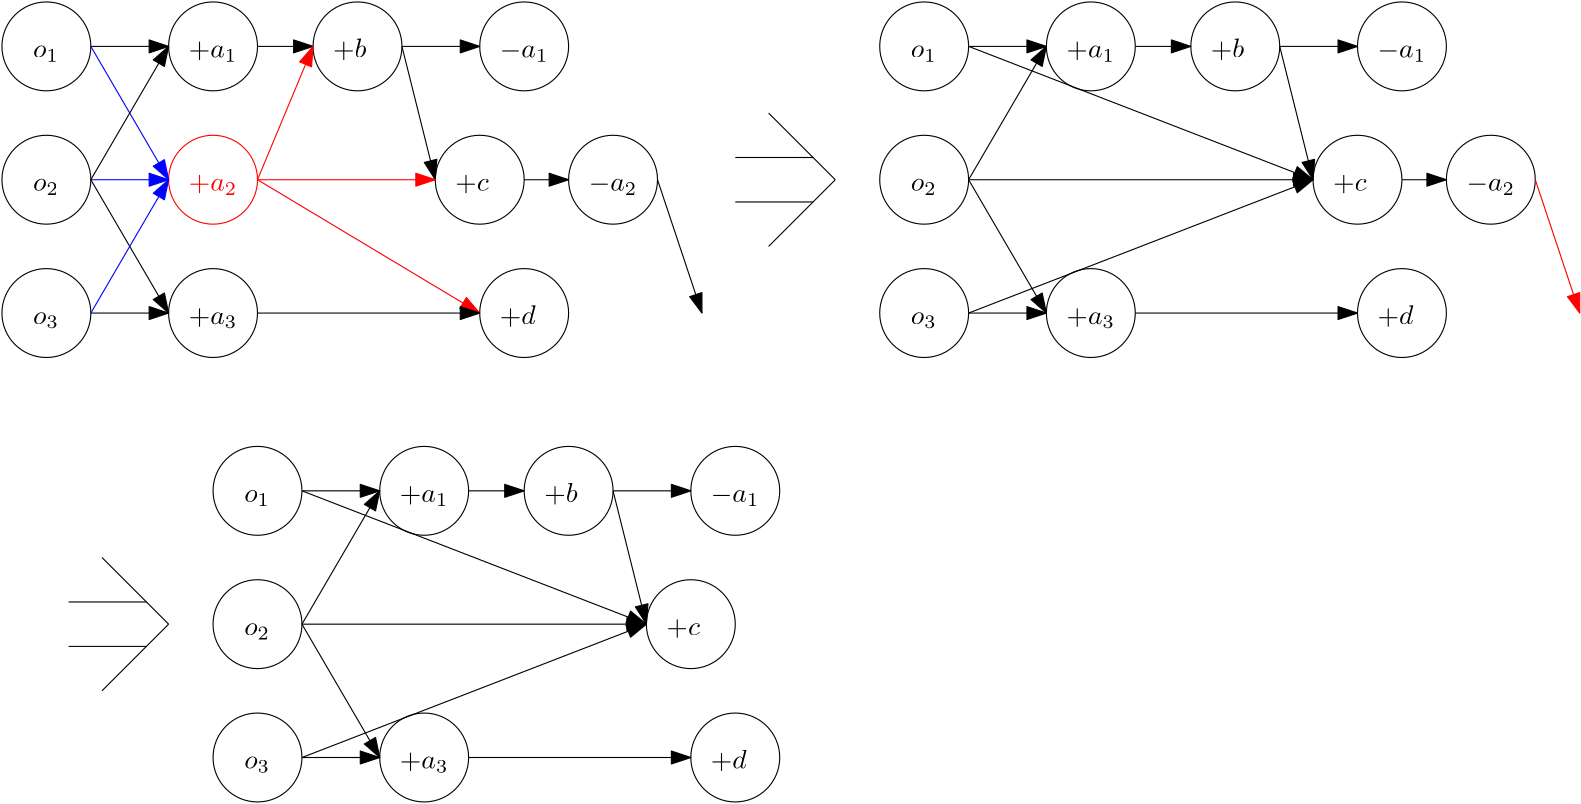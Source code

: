 <?xml version="1.0"?>
<!DOCTYPE ipe SYSTEM "ipe.dtd">
<ipe version="70107" creator="Ipe 7.1.7">
<info created="D:20151003110714" modified="D:20171229133558"/>
<preamble>\usepackage[version=0.96]{pgf}
\usepackage{tikz}
\usetikzlibrary{arrows,shapes,snakes,automata,backgrounds,petri}
\usepackage[latin1]{inputenc}
\usepackage{verbatim}</preamble>
<ipestyle name="basic">
<symbol name="arrow/arc(spx)">
<path stroke="sym-stroke" fill="sym-stroke" pen="sym-pen">
0 0 m
-1 0.333 l
-1 -0.333 l
h
</path>
</symbol>
<symbol name="arrow/farc(spx)">
<path stroke="sym-stroke" fill="white" pen="sym-pen">
0 0 m
-1 0.333 l
-1 -0.333 l
h
</path>
</symbol>
<symbol name="arrow/ptarc(spx)">
<path stroke="sym-stroke" fill="sym-stroke" pen="sym-pen">
0 0 m
-1 0.333 l
-0.8 0 l
-1 -0.333 l
h
</path>
</symbol>
<symbol name="arrow/fptarc(spx)">
<path stroke="sym-stroke" fill="white" pen="sym-pen">
0 0 m
-1 0.333 l
-0.8 0 l
-1 -0.333 l
h
</path>
</symbol>
<symbol name="mark/circle(sx)" transformations="translations">
<path fill="sym-stroke">
0.6 0 0 0.6 0 0 e
0.4 0 0 0.4 0 0 e
</path>
</symbol>
<symbol name="mark/disk(sx)" transformations="translations">
<path fill="sym-stroke">
0.6 0 0 0.6 0 0 e
</path>
</symbol>
<symbol name="mark/fdisk(sfx)" transformations="translations">
<group>
<path fill="sym-fill">
0.5 0 0 0.5 0 0 e
</path>
<path fill="sym-stroke" fillrule="eofill">
0.6 0 0 0.6 0 0 e
0.4 0 0 0.4 0 0 e
</path>
</group>
</symbol>
<symbol name="mark/box(sx)" transformations="translations">
<path fill="sym-stroke" fillrule="eofill">
-0.6 -0.6 m
0.6 -0.6 l
0.6 0.6 l
-0.6 0.6 l
h
-0.4 -0.4 m
0.4 -0.4 l
0.4 0.4 l
-0.4 0.4 l
h
</path>
</symbol>
<symbol name="mark/square(sx)" transformations="translations">
<path fill="sym-stroke">
-0.6 -0.6 m
0.6 -0.6 l
0.6 0.6 l
-0.6 0.6 l
h
</path>
</symbol>
<symbol name="mark/fsquare(sfx)" transformations="translations">
<group>
<path fill="sym-fill">
-0.5 -0.5 m
0.5 -0.5 l
0.5 0.5 l
-0.5 0.5 l
h
</path>
<path fill="sym-stroke" fillrule="eofill">
-0.6 -0.6 m
0.6 -0.6 l
0.6 0.6 l
-0.6 0.6 l
h
-0.4 -0.4 m
0.4 -0.4 l
0.4 0.4 l
-0.4 0.4 l
h
</path>
</group>
</symbol>
<symbol name="mark/cross(sx)" transformations="translations">
<group>
<path fill="sym-stroke">
-0.43 -0.57 m
0.57 0.43 l
0.43 0.57 l
-0.57 -0.43 l
h
</path>
<path fill="sym-stroke">
-0.43 0.57 m
0.57 -0.43 l
0.43 -0.57 l
-0.57 0.43 l
h
</path>
</group>
</symbol>
<symbol name="arrow/fnormal(spx)">
<path stroke="sym-stroke" fill="white" pen="sym-pen">
0 0 m
-1 0.333 l
-1 -0.333 l
h
</path>
</symbol>
<symbol name="arrow/pointed(spx)">
<path stroke="sym-stroke" fill="sym-stroke" pen="sym-pen">
0 0 m
-1 0.333 l
-0.8 0 l
-1 -0.333 l
h
</path>
</symbol>
<symbol name="arrow/fpointed(spx)">
<path stroke="sym-stroke" fill="white" pen="sym-pen">
0 0 m
-1 0.333 l
-0.8 0 l
-1 -0.333 l
h
</path>
</symbol>
<symbol name="arrow/linear(spx)">
<path stroke="sym-stroke" pen="sym-pen">
-1 0.333 m
0 0 l
-1 -0.333 l
</path>
</symbol>
<symbol name="arrow/fdouble(spx)">
<path stroke="sym-stroke" fill="white" pen="sym-pen">
0 0 m
-1 0.333 l
-1 -0.333 l
h
-1 0 m
-2 0.333 l
-2 -0.333 l
h
</path>
</symbol>
<symbol name="arrow/double(spx)">
<path stroke="sym-stroke" fill="sym-stroke" pen="sym-pen">
0 0 m
-1 0.333 l
-1 -0.333 l
h
-1 0 m
-2 0.333 l
-2 -0.333 l
h
</path>
</symbol>
<pen name="heavier" value="0.8"/>
<pen name="fat" value="1.2"/>
<pen name="ultrafat" value="2"/>
<symbolsize name="large" value="5"/>
<symbolsize name="small" value="2"/>
<symbolsize name="tiny" value="1.1"/>
<arrowsize name="large" value="10"/>
<arrowsize name="small" value="5"/>
<arrowsize name="tiny" value="3"/>
<color name="red" value="1 0 0"/>
<color name="green" value="0 1 0"/>
<color name="blue" value="0 0 1"/>
<color name="yellow" value="1 1 0"/>
<color name="orange" value="1 0.647 0"/>
<color name="gold" value="1 0.843 0"/>
<color name="purple" value="0.627 0.125 0.941"/>
<color name="gray" value="0.745"/>
<color name="brown" value="0.647 0.165 0.165"/>
<color name="navy" value="0 0 0.502"/>
<color name="pink" value="1 0.753 0.796"/>
<color name="seagreen" value="0.18 0.545 0.341"/>
<color name="turquoise" value="0.251 0.878 0.816"/>
<color name="violet" value="0.933 0.51 0.933"/>
<color name="darkblue" value="0 0 0.545"/>
<color name="darkcyan" value="0 0.545 0.545"/>
<color name="darkgray" value="0.663"/>
<color name="darkgreen" value="0 0.392 0"/>
<color name="darkmagenta" value="0.545 0 0.545"/>
<color name="darkorange" value="1 0.549 0"/>
<color name="darkred" value="0.545 0 0"/>
<color name="lightblue" value="0.678 0.847 0.902"/>
<color name="lightcyan" value="0.878 1 1"/>
<color name="lightgray" value="0.827"/>
<color name="lightgreen" value="0.565 0.933 0.565"/>
<color name="lightyellow" value="1 1 0.878"/>
<dashstyle name="dashed" value="[4] 0"/>
<dashstyle name="dotted" value="[1 3] 0"/>
<dashstyle name="dash dotted" value="[4 2 1 2] 0"/>
<dashstyle name="dash dot dotted" value="[4 2 1 2 1 2] 0"/>
<textsize name="large" value="\large"/>
<textsize name="small" value="\small"/>
<textsize name="tiny" value="\tiny"/>
<textsize name="Large" value="\Large"/>
<textsize name="LARGE" value="\LARGE"/>
<textsize name="huge" value="\huge"/>
<textsize name="Huge" value="\Huge"/>
<textsize name="footnote" value="\footnotesize"/>
<textstyle name="center" begin="\begin{center}" end="\end{center}"/>
<textstyle name="itemize" begin="\begin{itemize}" end="\end{itemize}"/>
<textstyle name="item" begin="\begin{itemize}\item{}" end="\end{itemize}"/>
<gridsize name="4 pts" value="4"/>
<gridsize name="8 pts (~3 mm)" value="8"/>
<gridsize name="16 pts (~6 mm)" value="16"/>
<gridsize name="32 pts (~12 mm)" value="32"/>
<gridsize name="10 pts (~3.5 mm)" value="10"/>
<gridsize name="20 pts (~7 mm)" value="20"/>
<gridsize name="14 pts (~5 mm)" value="14"/>
<gridsize name="28 pts (~10 mm)" value="28"/>
<gridsize name="56 pts (~20 mm)" value="56"/>
<anglesize name="90 deg" value="90"/>
<anglesize name="60 deg" value="60"/>
<anglesize name="45 deg" value="45"/>
<anglesize name="30 deg" value="30"/>
<anglesize name="22.5 deg" value="22.5"/>
<tiling name="falling" angle="-60" step="4" width="1"/>
<tiling name="rising" angle="30" step="4" width="1"/>
</ipestyle>
<page>
<layer name="alpha"/>
<view layers="alpha" active="alpha"/>
<path layer="alpha" stroke="black" arrow="normal/normal">
36 448 m
64 448 l
</path>
<path matrix="1 0 0 1 -272 64" stroke="black">
16 0 0 16 352 384 e
</path>
<text matrix="1 0 0 1 7.205 8" transformations="translations" pos="64 436" stroke="black" type="label" width="17.484" height="5.816" depth="1.49" valign="baseline">$+a_1$</text>
<path matrix="1 0 0 1 -332 64" stroke="black">
16 0 0 16 352 384 e
</path>
<text matrix="1 0 0 1 -48.795 8" transformations="translations" pos="64 436" stroke="black" type="label" width="9.298" height="4.294" depth="1.49" valign="baseline">$o_1$</text>
<path matrix="1 0 0 1 0 -48" stroke="blue" arrow="normal/normal">
36 448 m
64 448 l
</path>
<path matrix="1 0 0 1 -272 16" stroke="red">
16 0 0 16 352 384 e
</path>
<text matrix="1 0 0 1 7.205 -40" transformations="translations" pos="64 436" stroke="red" type="label" width="17.484" height="5.816" depth="1.49" valign="baseline">$+a_2$</text>
<path matrix="1 0 0 1 -332 16" stroke="black">
16 0 0 16 352 384 e
</path>
<text matrix="1 0 0 1 -48.795 -40" transformations="translations" pos="64 436" stroke="black" type="label" width="9.298" height="4.294" depth="1.49" valign="baseline">$o_2$</text>
<path matrix="1 0 0 1 0 -96" stroke="black" arrow="normal/normal">
36 448 m
64 448 l
</path>
<path matrix="1 0 0 1 -272 -32" stroke="black">
16 0 0 16 352 384 e
</path>
<text matrix="1 0 0 1 7.205 -88" transformations="translations" pos="64 436" stroke="black" type="label" width="17.484" height="5.816" depth="1.49" valign="baseline">$+a_3$</text>
<path matrix="1 0 0 1 -332 -32" stroke="black">
16 0 0 16 352 384 e
</path>
<text matrix="1 0 0 1 -48.795 -88" transformations="translations" pos="64 436" stroke="black" type="label" width="9.298" height="4.294" depth="1.49" valign="baseline">$o_3$</text>
<path stroke="blue" arrow="normal/normal">
36 448 m
64 400 l
</path>
<path stroke="black" arrow="normal/normal">
36 400 m
64 448 l
</path>
<path stroke="black" arrow="normal/normal">
36 400 m
64 352 l
</path>
<path stroke="blue" arrow="normal/normal">
36 352 m
64 400 l
</path>
<path matrix="1 0 0 1 -220 64" stroke="black">
16 0 0 16 352 384 e
</path>
<text matrix="1 0 0 1 59.205 8" transformations="translations" pos="64 436" stroke="black" type="label" width="12.024" height="6.919" depth="0.83" valign="baseline">$+b$</text>
<path matrix="1 0 0 1 -160 64" stroke="black">
16 0 0 16 352 384 e
</path>
<text matrix="1 0 0 1 119.205 8" transformations="translations" pos="64 436" stroke="black" type="label" width="17.484" height="5.816" depth="1.49" valign="baseline">$-a_1$</text>
<path matrix="1 0 0 1 -160 -32" stroke="black">
16 0 0 16 352 384 e
</path>
<text matrix="1 0 0 1 119.205 -88" transformations="translations" pos="64 436" stroke="black" type="label" width="12.934" height="6.919" depth="0.83" valign="baseline">$+d$</text>
<path stroke="black" arrow="normal/normal">
96 448 m
116 448 l
</path>
<path stroke="black" arrow="normal/normal">
148 448 m
176 448 l
</path>
<path stroke="red" arrow="normal/normal">
96 400 m
116 448 l
</path>
<path stroke="red" arrow="normal/normal">
96 400 m
176 352 l
</path>
<path stroke="black" arrow="normal/normal">
96 352 m
176 352 l
</path>
<path matrix="1 0 0 1 -176 16" stroke="black">
16 0 0 16 352 384 e
</path>
<text matrix="1 0 0 1 103.205 -40" transformations="translations" pos="64 436" stroke="black" type="label" width="12.06" height="5.812" depth="0.83" valign="baseline">$+c$</text>
<path stroke="black" arrow="normal/normal">
148 448 m
160 400 l
</path>
<path stroke="red" arrow="normal/normal">
96 400 m
160 400 l
</path>
<path matrix="1 0 0 1 -128 16" stroke="black">
16 0 0 16 352 384 e
</path>
<text matrix="1 0 0 1 151.205 -40" transformations="translations" pos="64 436" stroke="black" type="label" width="17.484" height="5.816" depth="1.49" valign="baseline">$-a_2$</text>
<path matrix="1 0 0 1 -16 0" stroke="black" arrow="normal/normal">
208 400 m
224 400 l
</path>
<path stroke="black">
268 408 m
296 408 l
</path>
<path stroke="black">
268 392 m
296 392 l
</path>
<path stroke="black">
280 424 m
304 400 l
</path>
<path stroke="black">
304 400 m
280 376 l
</path>
<path matrix="1 0 0 1 316 0" stroke="black" arrow="normal/normal">
36 448 m
64 448 l
</path>
<path matrix="1 0 0 1 44 64" stroke="black">
16 0 0 16 352 384 e
</path>
<text matrix="1 0 0 1 323.205 8" transformations="translations" pos="64 436" stroke="black" type="label" width="17.484" height="5.816" depth="1.49" valign="baseline">$+a_1$</text>
<path matrix="1 0 0 1 -16 64" stroke="black">
16 0 0 16 352 384 e
</path>
<text matrix="1 0 0 1 267.205 8" transformations="translations" pos="64 436" stroke="black" type="label" width="9.298" height="4.294" depth="1.49" valign="baseline">$o_1$</text>
<path matrix="1 0 0 1 -16 16" stroke="black">
16 0 0 16 352 384 e
</path>
<text matrix="1 0 0 1 267.205 -40" transformations="translations" pos="64 436" stroke="black" type="label" width="9.298" height="4.294" depth="1.49" valign="baseline">$o_2$</text>
<path matrix="1 0 0 1 316 -96" stroke="black" arrow="normal/normal">
36 448 m
64 448 l
</path>
<path matrix="1 0 0 1 44 -32" stroke="black">
16 0 0 16 352 384 e
</path>
<text matrix="1 0 0 1 323.205 -88" transformations="translations" pos="64 436" stroke="black" type="label" width="17.484" height="5.816" depth="1.49" valign="baseline">$+a_3$</text>
<path matrix="1 0 0 1 -16 -32" stroke="black">
16 0 0 16 352 384 e
</path>
<text matrix="1 0 0 1 267.205 -88" transformations="translations" pos="64 436" stroke="black" type="label" width="9.298" height="4.294" depth="1.49" valign="baseline">$o_3$</text>
<path matrix="1 0 0 1 316 0" stroke="black" arrow="normal/normal">
36 400 m
64 448 l
</path>
<path matrix="1 0 0 1 316 0" stroke="black" arrow="normal/normal">
36 400 m
64 352 l
</path>
<path matrix="1 0 0 1 96 64" stroke="black">
16 0 0 16 352 384 e
</path>
<text matrix="1 0 0 1 375.205 8" transformations="translations" pos="64 436" stroke="black" type="label" width="12.024" height="6.919" depth="0.83" valign="baseline">$+b$</text>
<path matrix="1 0 0 1 156 64" stroke="black">
16 0 0 16 352 384 e
</path>
<text matrix="1 0 0 1 435.205 8" transformations="translations" pos="64 436" stroke="black" type="label" width="17.484" height="5.816" depth="1.49" valign="baseline">$-a_1$</text>
<path matrix="1 0 0 1 156 -32" stroke="black">
16 0 0 16 352 384 e
</path>
<text matrix="1 0 0 1 435.205 -88" transformations="translations" pos="64 436" stroke="black" type="label" width="12.934" height="6.919" depth="0.83" valign="baseline">$+d$</text>
<path matrix="1 0 0 1 316 0" stroke="black" arrow="normal/normal">
96 448 m
116 448 l
</path>
<path matrix="1 0 0 1 316 0" stroke="black" arrow="normal/normal">
148 448 m
176 448 l
</path>
<path matrix="1 0 0 1 316 0" stroke="black" arrow="normal/normal">
96 352 m
176 352 l
</path>
<path matrix="1 0 0 1 140 16" stroke="black">
16 0 0 16 352 384 e
</path>
<text matrix="1 0 0 1 419.205 -40" transformations="translations" pos="64 436" stroke="black" type="label" width="12.06" height="5.812" depth="0.83" valign="baseline">$+c$</text>
<path matrix="1 0 0 1 316 0" stroke="black" arrow="normal/normal">
148 448 m
160 400 l
</path>
<path matrix="1 0 0 1 188 16" stroke="black">
16 0 0 16 352 384 e
</path>
<text matrix="1 0 0 1 467.205 -40" transformations="translations" pos="64 436" stroke="black" type="label" width="17.484" height="5.816" depth="1.49" valign="baseline">$-a_2$</text>
<path matrix="1 0 0 1 300 0" stroke="black" arrow="normal/normal">
208 400 m
224 400 l
</path>
<path stroke="black" arrow="normal/normal">
352 448 m
476 400 l
</path>
<path stroke="black" arrow="normal/normal">
352 400 m
476 400 l
</path>
<path stroke="black" arrow="normal/normal">
352 352 m
476 400 l
</path>
<path stroke="black" arrow="normal/normal">
240 400 m
256 352 l
</path>
<path matrix="1 0 0 1 316 0" stroke="red" arrow="normal/normal">
240 400 m
256 352 l
</path>
<path matrix="1 0 0 1 -240 -160" stroke="black">
268 408 m
296 408 l
</path>
<path matrix="1 0 0 1 -240 -160" stroke="black">
268 392 m
296 392 l
</path>
<path matrix="1 0 0 1 -240 -160" stroke="black">
280 424 m
304 400 l
</path>
<path matrix="1 0 0 1 -240 -160" stroke="black">
304 400 m
280 376 l
</path>
<path matrix="1 0 0 1 76 -160" stroke="black" arrow="normal/normal">
36 448 m
64 448 l
</path>
<path matrix="1 0 0 1 -196 -96" stroke="black">
16 0 0 16 352 384 e
</path>
<text matrix="1 0 0 1 83.205 -152" transformations="translations" pos="64 436" stroke="black" type="label" width="17.484" height="5.816" depth="1.49" valign="baseline">$+a_1$</text>
<path matrix="1 0 0 1 -256 -96" stroke="black">
16 0 0 16 352 384 e
</path>
<text matrix="1 0 0 1 27.205 -152" transformations="translations" pos="64 436" stroke="black" type="label" width="9.298" height="4.294" depth="1.49" valign="baseline">$o_1$</text>
<path matrix="1 0 0 1 -256 -144" stroke="black">
16 0 0 16 352 384 e
</path>
<text matrix="1 0 0 1 27.205 -200" transformations="translations" pos="64 436" stroke="black" type="label" width="9.298" height="4.294" depth="1.49" valign="baseline">$o_2$</text>
<path matrix="1 0 0 1 76 -256" stroke="black" arrow="normal/normal">
36 448 m
64 448 l
</path>
<path matrix="1 0 0 1 -196 -192" stroke="black">
16 0 0 16 352 384 e
</path>
<text matrix="1 0 0 1 83.205 -248" transformations="translations" pos="64 436" stroke="black" type="label" width="17.484" height="5.816" depth="1.49" valign="baseline">$+a_3$</text>
<path matrix="1 0 0 1 -256 -192" stroke="black">
16 0 0 16 352 384 e
</path>
<text matrix="1 0 0 1 27.205 -248" transformations="translations" pos="64 436" stroke="black" type="label" width="9.298" height="4.294" depth="1.49" valign="baseline">$o_3$</text>
<path matrix="1 0 0 1 76 -160" stroke="black" arrow="normal/normal">
36 400 m
64 448 l
</path>
<path matrix="1 0 0 1 76 -160" stroke="black" arrow="normal/normal">
36 400 m
64 352 l
</path>
<path matrix="1 0 0 1 -144 -96" stroke="black">
16 0 0 16 352 384 e
</path>
<text matrix="1 0 0 1 135.205 -152" transformations="translations" pos="64 436" stroke="black" type="label" width="12.024" height="6.919" depth="0.83" valign="baseline">$+b$</text>
<path matrix="1 0 0 1 -84 -96" stroke="black">
16 0 0 16 352 384 e
</path>
<text matrix="1 0 0 1 195.205 -152" transformations="translations" pos="64 436" stroke="black" type="label" width="17.484" height="5.816" depth="1.49" valign="baseline">$-a_1$</text>
<path matrix="1 0 0 1 -84 -192" stroke="black">
16 0 0 16 352 384 e
</path>
<text matrix="1 0 0 1 195.205 -248" transformations="translations" pos="64 436" stroke="black" type="label" width="12.934" height="6.919" depth="0.83" valign="baseline">$+d$</text>
<path matrix="1 0 0 1 76 -160" stroke="black" arrow="normal/normal">
96 448 m
116 448 l
</path>
<path matrix="1 0 0 1 76 -160" stroke="black" arrow="normal/normal">
148 448 m
176 448 l
</path>
<path matrix="1 0 0 1 76 -160" stroke="black" arrow="normal/normal">
96 352 m
176 352 l
</path>
<path matrix="1 0 0 1 -100 -144" stroke="black">
16 0 0 16 352 384 e
</path>
<text matrix="1 0 0 1 179.205 -200" transformations="translations" pos="64 436" stroke="black" type="label" width="12.06" height="5.812" depth="0.83" valign="baseline">$+c$</text>
<path matrix="1 0 0 1 76 -160" stroke="black" arrow="normal/normal">
148 448 m
160 400 l
</path>
<path matrix="1 0 0 1 -240 -160" stroke="black" arrow="normal/normal">
352 448 m
476 400 l
</path>
<path matrix="1 0 0 1 -240 -160" stroke="black" arrow="normal/normal">
352 400 m
476 400 l
</path>
<path matrix="1 0 0 1 -240 -160" stroke="black" arrow="normal/normal">
352 352 m
476 400 l
</path>
</page>
</ipe>
